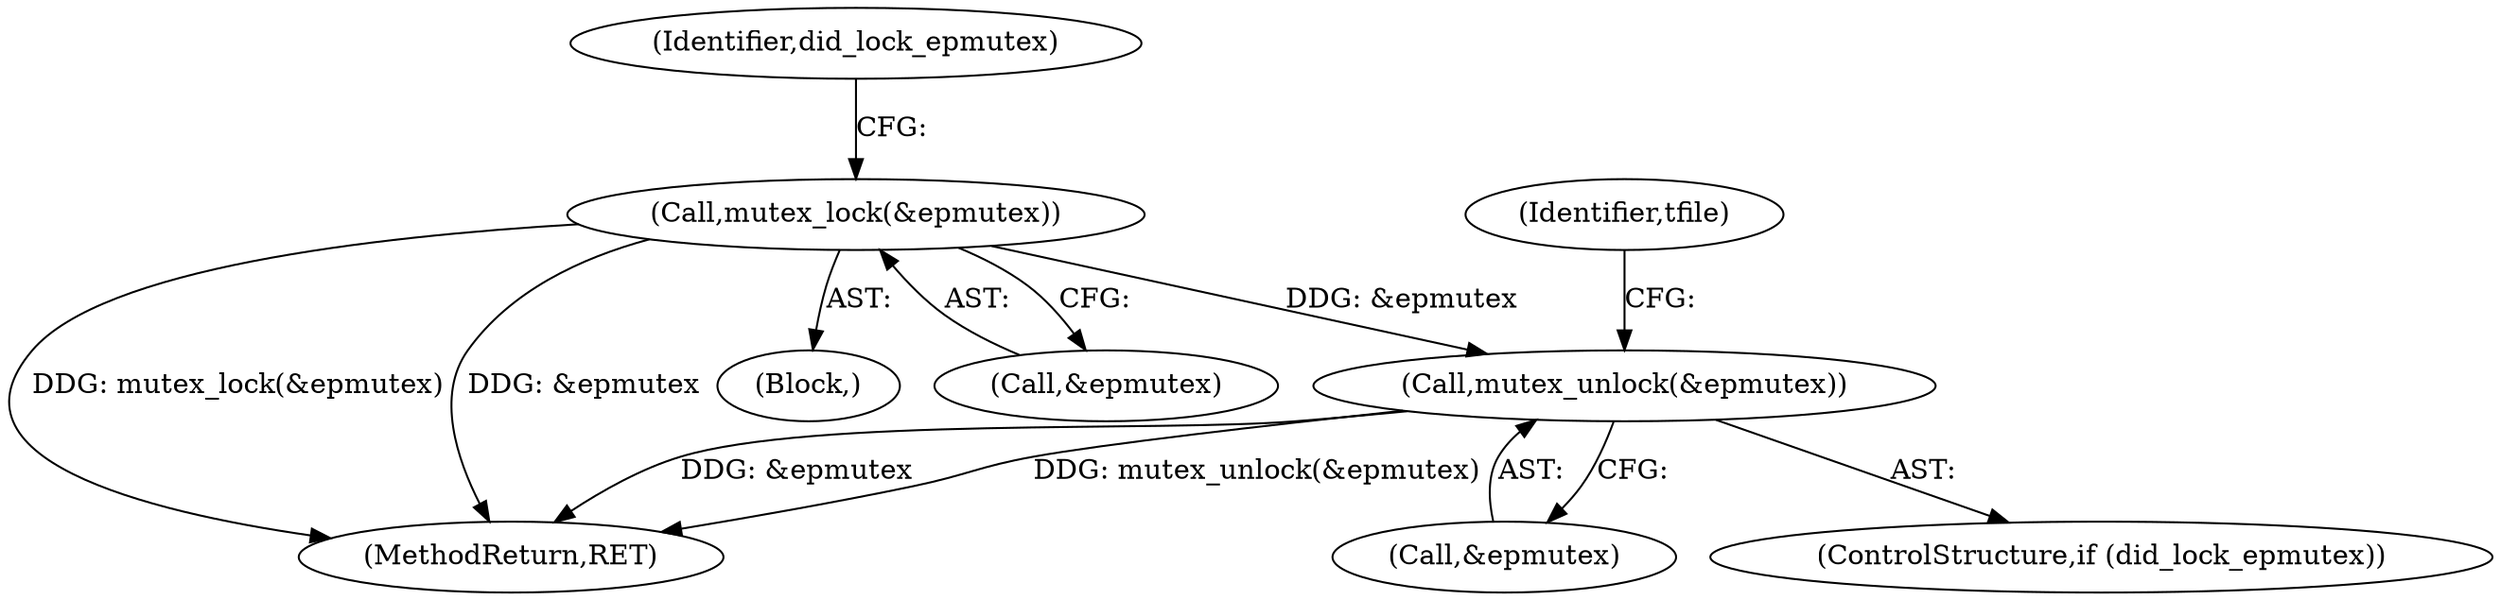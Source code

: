 digraph "0_linux_13d518074a952d33d47c428419693f63389547e9@API" {
"1000207" [label="(Call,mutex_lock(&epmutex))"];
"1000335" [label="(Call,mutex_unlock(&epmutex))"];
"1000211" [label="(Identifier,did_lock_epmutex)"];
"1000339" [label="(Identifier,tfile)"];
"1000207" [label="(Call,mutex_lock(&epmutex))"];
"1000206" [label="(Block,)"];
"1000333" [label="(ControlStructure,if (did_lock_epmutex))"];
"1000208" [label="(Call,&epmutex)"];
"1000346" [label="(MethodReturn,RET)"];
"1000335" [label="(Call,mutex_unlock(&epmutex))"];
"1000336" [label="(Call,&epmutex)"];
"1000207" -> "1000206"  [label="AST: "];
"1000207" -> "1000208"  [label="CFG: "];
"1000208" -> "1000207"  [label="AST: "];
"1000211" -> "1000207"  [label="CFG: "];
"1000207" -> "1000346"  [label="DDG: &epmutex"];
"1000207" -> "1000346"  [label="DDG: mutex_lock(&epmutex)"];
"1000207" -> "1000335"  [label="DDG: &epmutex"];
"1000335" -> "1000333"  [label="AST: "];
"1000335" -> "1000336"  [label="CFG: "];
"1000336" -> "1000335"  [label="AST: "];
"1000339" -> "1000335"  [label="CFG: "];
"1000335" -> "1000346"  [label="DDG: &epmutex"];
"1000335" -> "1000346"  [label="DDG: mutex_unlock(&epmutex)"];
}
